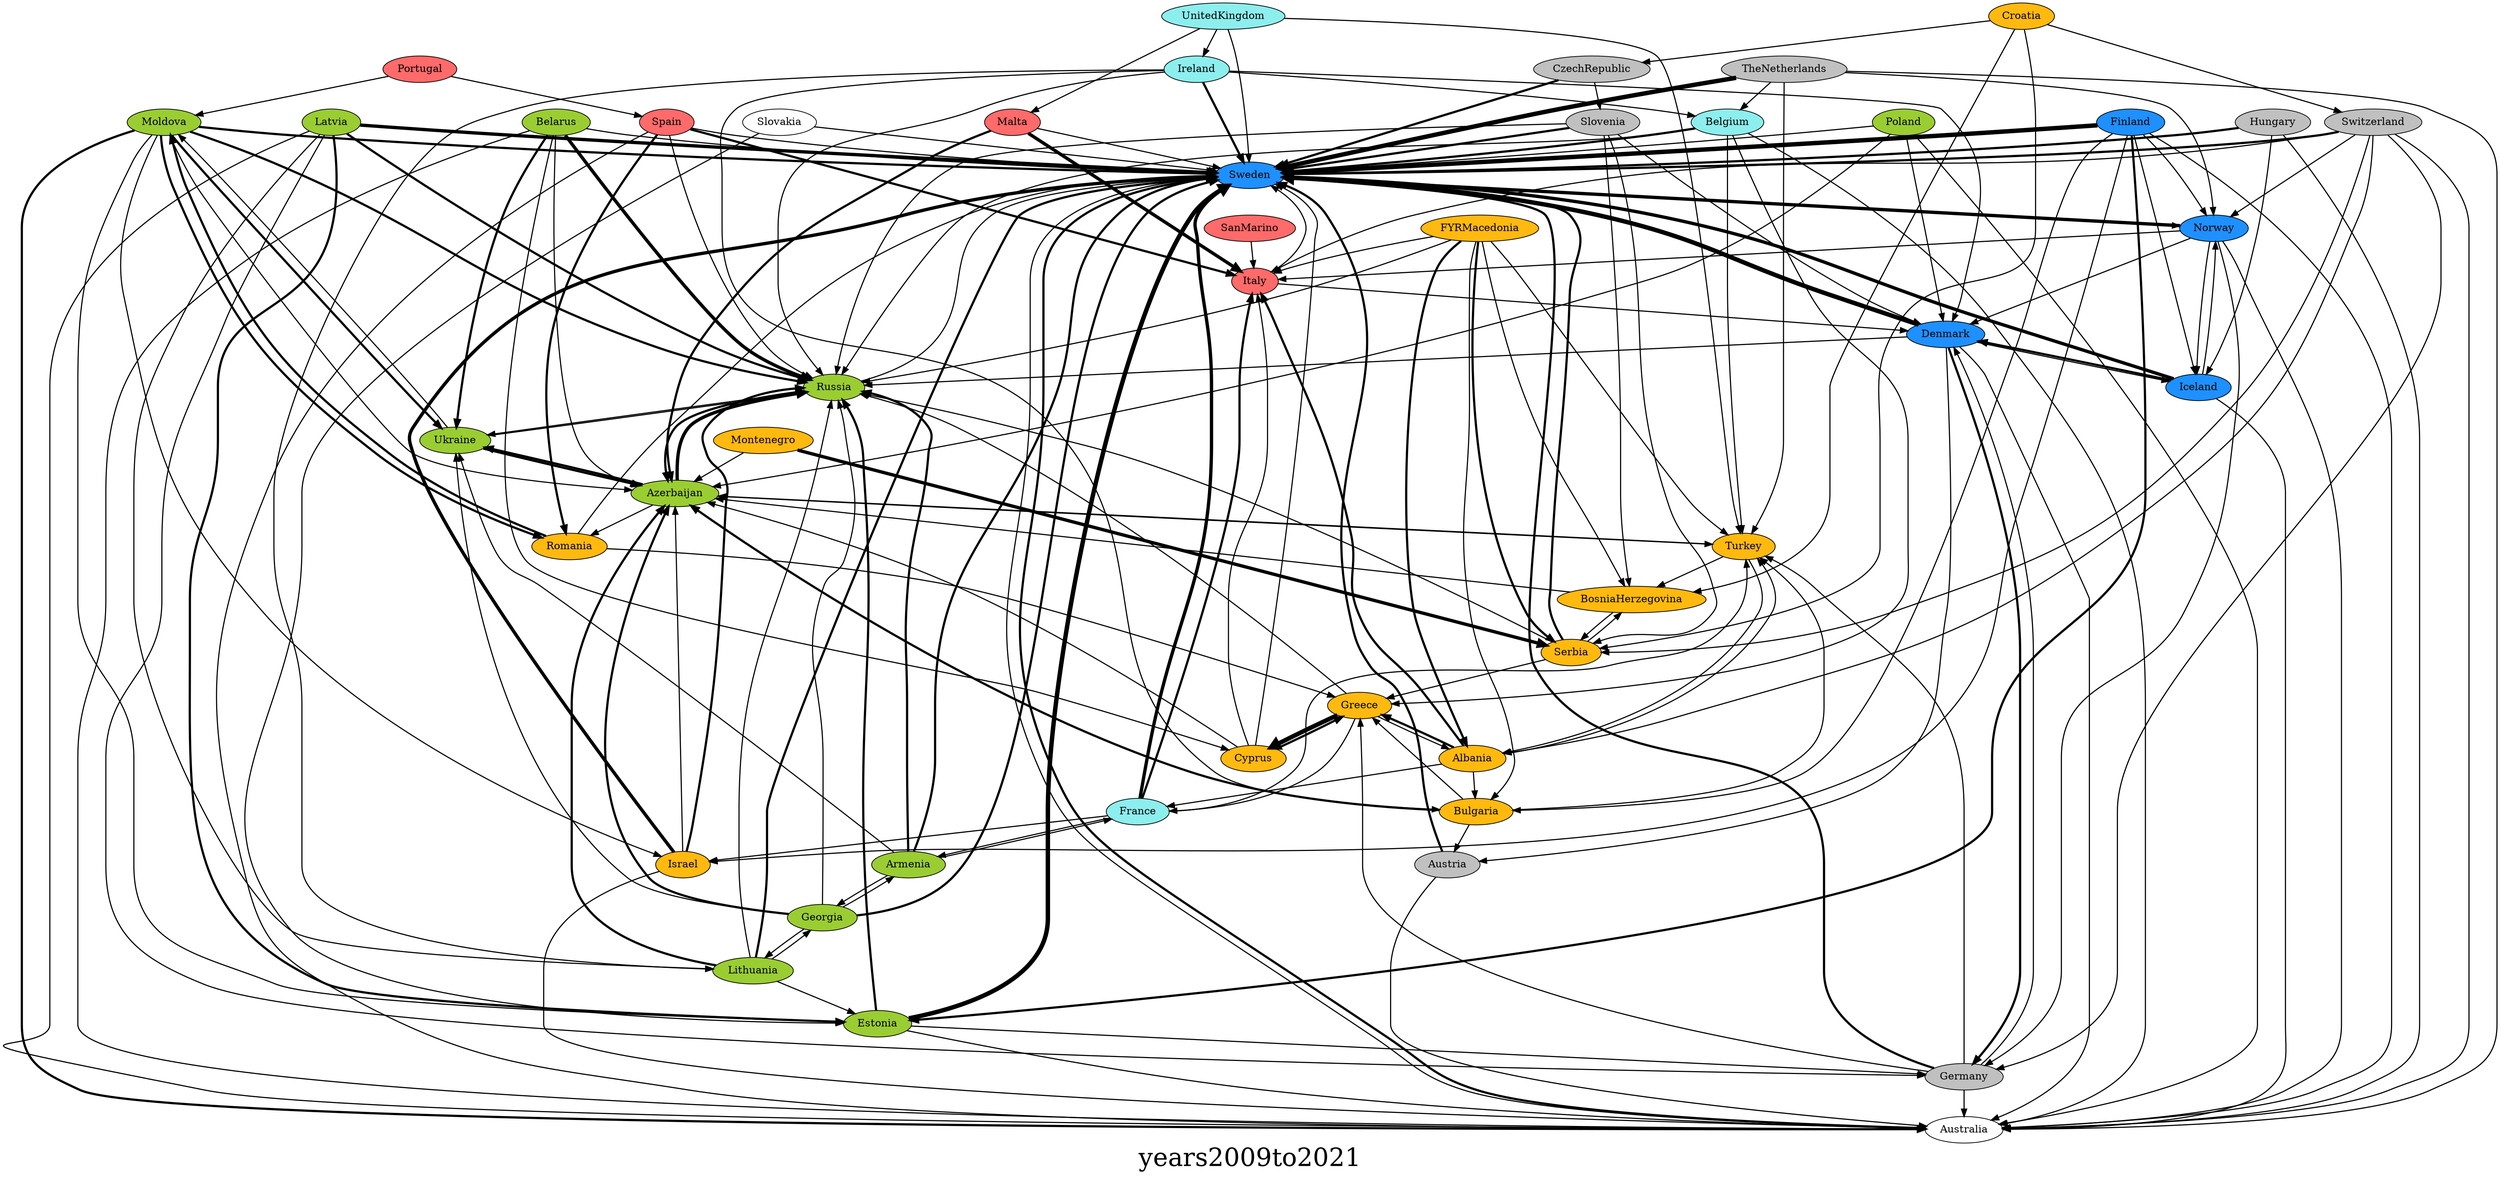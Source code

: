 digraph{ graph [label=years2009to2021, fontsize=34]; Portugal [style=filled,fillcolor=indianred1]; Moldova [style=filled,fillcolor=olivedrab3]; Serbia [style=filled,fillcolor=darkgoldenrod1]; Sweden [style=filled,fillcolor=dodgerblue]; Moldova [style=filled,fillcolor=olivedrab3]; Estonia [style=filled,fillcolor=olivedrab3]; Lithuania [style=filled,fillcolor=olivedrab3]; Azerbaijan [style=filled,fillcolor=olivedrab3]; Sweden [style=filled,fillcolor=dodgerblue]; Moldova [style=filled,fillcolor=olivedrab3]; TheNetherlands [style=filled,fillcolor=gray]; Italy [style=filled,fillcolor=indianred1]; Sweden [style=filled,fillcolor=dodgerblue]; Bulgaria [style=filled,fillcolor=darkgoldenrod1]; Azerbaijan [style=filled,fillcolor=olivedrab3]; Ukraine [style=filled,fillcolor=olivedrab3]; Moldova [style=filled,fillcolor=olivedrab3]; Denmark [style=filled,fillcolor=dodgerblue]; Iceland [style=filled,fillcolor=dodgerblue]; Italy [style=filled,fillcolor=indianred1]; Denmark [style=filled,fillcolor=dodgerblue]; Poland [style=filled,fillcolor=olivedrab3]; Latvia [style=filled,fillcolor=olivedrab3]; Russia [style=filled,fillcolor=olivedrab3]; Estonia [style=filled,fillcolor=olivedrab3]; Moldova [style=filled,fillcolor=olivedrab3]; Russia [style=filled,fillcolor=olivedrab3]; CzechRepublic [style=filled,fillcolor=gray]; Sweden [style=filled,fillcolor=dodgerblue]; Lithuania [style=filled,fillcolor=olivedrab3]; Sweden [style=filled,fillcolor=dodgerblue]; Lithuania [style=filled,fillcolor=olivedrab3]; Russia [style=filled,fillcolor=olivedrab3]; Armenia [style=filled,fillcolor=olivedrab3]; Sweden [style=filled,fillcolor=dodgerblue]; Albania [style=filled,fillcolor=darkgoldenrod1]; Greece [style=filled,fillcolor=darkgoldenrod1]; Belarus [style=filled,fillcolor=olivedrab3]; Sweden [style=filled,fillcolor=dodgerblue]; Finland [style=filled,fillcolor=dodgerblue]; Israel [style=filled,fillcolor=darkgoldenrod1]; Romania [style=filled,fillcolor=darkgoldenrod1]; Sweden [style=filled,fillcolor=dodgerblue]; FYRMacedonia [style=filled,fillcolor=darkgoldenrod1]; BosniaHerzegovina [style=filled,fillcolor=darkgoldenrod1]; UnitedKingdom [style=filled,fillcolor=darkslategray2]; Malta [style=filled,fillcolor=indianred1]; Albania [style=filled,fillcolor=darkgoldenrod1]; France [style=filled,fillcolor=darkslategray2]; Slovenia [style=filled,fillcolor=gray]; Denmark [style=filled,fillcolor=dodgerblue]; Belarus [style=filled,fillcolor=olivedrab3]; Ukraine [style=filled,fillcolor=olivedrab3]; Cyprus [style=filled,fillcolor=darkgoldenrod1]; Azerbaijan [style=filled,fillcolor=olivedrab3]; Greece [style=filled,fillcolor=darkgoldenrod1]; France [style=filled,fillcolor=darkslategray2]; Israel [style=filled,fillcolor=darkgoldenrod1]; Russia [style=filled,fillcolor=olivedrab3]; FYRMacedonia [style=filled,fillcolor=darkgoldenrod1]; Russia [style=filled,fillcolor=olivedrab3]; Spain [style=filled,fillcolor=indianred1]; Russia [style=filled,fillcolor=olivedrab3]; Iceland [style=filled,fillcolor=dodgerblue]; Denmark [style=filled,fillcolor=dodgerblue]; Romania [style=filled,fillcolor=darkgoldenrod1]; Moldova [style=filled,fillcolor=olivedrab3]; Georgia [style=filled,fillcolor=olivedrab3]; Sweden [style=filled,fillcolor=dodgerblue]; Poland [style=filled,fillcolor=olivedrab3]; Sweden [style=filled,fillcolor=dodgerblue]; FYRMacedonia [style=filled,fillcolor=darkgoldenrod1]; Italy [style=filled,fillcolor=indianred1]; Slovenia [style=filled,fillcolor=gray]; Sweden [style=filled,fillcolor=dodgerblue]; Finland [style=filled,fillcolor=dodgerblue]; Bulgaria [style=filled,fillcolor=darkgoldenrod1]; Georgia [style=filled,fillcolor=olivedrab3]; Azerbaijan [style=filled,fillcolor=olivedrab3]; BosniaHerzegovina [style=filled,fillcolor=darkgoldenrod1]; Serbia [style=filled,fillcolor=darkgoldenrod1]; Russia [style=filled,fillcolor=olivedrab3]; Ukraine [style=filled,fillcolor=olivedrab3]; Slovenia [style=filled,fillcolor=gray]; Russia [style=filled,fillcolor=olivedrab3]; Azerbaijan [style=filled,fillcolor=olivedrab3]; Ukraine [style=filled,fillcolor=olivedrab3]; Austria [style=filled,fillcolor=gray]; Armenia [style=filled,fillcolor=olivedrab3]; France [style=filled,fillcolor=darkslategray2]; Finland [style=filled,fillcolor=dodgerblue]; Iceland [style=filled,fillcolor=dodgerblue]; FYRMacedonia [style=filled,fillcolor=darkgoldenrod1]; Bulgaria [style=filled,fillcolor=darkgoldenrod1]; Serbia [style=filled,fillcolor=darkgoldenrod1]; Greece [style=filled,fillcolor=darkgoldenrod1]; FYRMacedonia [style=filled,fillcolor=darkgoldenrod1]; Serbia [style=filled,fillcolor=darkgoldenrod1]; Croatia [style=filled,fillcolor=darkgoldenrod1]; Switzerland [style=filled,fillcolor=gray]; Cyprus [style=filled,fillcolor=darkgoldenrod1]; Italy [style=filled,fillcolor=indianred1]; UnitedKingdom [style=filled,fillcolor=darkslategray2]; Ireland [style=filled,fillcolor=darkslategray2]; Sweden [style=filled,fillcolor=dodgerblue]; FYRMacedonia [style=filled,fillcolor=darkgoldenrod1]; Turkey [style=filled,fillcolor=darkgoldenrod1]; Germany [style=filled,fillcolor=gray]; Greece [style=filled,fillcolor=darkgoldenrod1]; Cyprus [style=filled,fillcolor=darkgoldenrod1]; Ireland [style=filled,fillcolor=darkslategray2]; Lithuania [style=filled,fillcolor=olivedrab3]; Denmark [style=filled,fillcolor=dodgerblue]; Russia [style=filled,fillcolor=olivedrab3]; Latvia [style=filled,fillcolor=olivedrab3]; Sweden [style=filled,fillcolor=dodgerblue]; Switzerland [style=filled,fillcolor=gray]; Albania [style=filled,fillcolor=darkgoldenrod1]; Poland [style=filled,fillcolor=olivedrab3]; Denmark [style=filled,fillcolor=dodgerblue]; Switzerland [style=filled,fillcolor=gray]; Sweden [style=filled,fillcolor=dodgerblue]; Ireland [style=filled,fillcolor=darkslategray2]; Denmark [style=filled,fillcolor=dodgerblue]; France [style=filled,fillcolor=darkslategray2]; Italy [style=filled,fillcolor=indianred1]; France [style=filled,fillcolor=darkslategray2]; Israel [style=filled,fillcolor=darkgoldenrod1]; Moldova [style=filled,fillcolor=olivedrab3]; Romania [style=filled,fillcolor=darkgoldenrod1]; SanMarino [style=filled,fillcolor=indianred1]; Italy [style=filled,fillcolor=indianred1]; Moldova [style=filled,fillcolor=olivedrab3]; Ukraine [style=filled,fillcolor=olivedrab3]; UnitedKingdom [style=filled,fillcolor=darkslategray2]; Turkey [style=filled,fillcolor=darkgoldenrod1]; Israel [style=filled,fillcolor=darkgoldenrod1]; Sweden [style=filled,fillcolor=dodgerblue]; Switzerland [style=filled,fillcolor=gray]; Serbia [style=filled,fillcolor=darkgoldenrod1]; FYRMacedonia [style=filled,fillcolor=darkgoldenrod1]; Albania [style=filled,fillcolor=darkgoldenrod1]; Belgium [style=filled,fillcolor=darkslategray2]; Russia [style=filled,fillcolor=olivedrab3]; Moldova [style=filled,fillcolor=olivedrab3]; Sweden [style=filled,fillcolor=dodgerblue]; Finland [style=filled,fillcolor=dodgerblue]; Sweden [style=filled,fillcolor=dodgerblue]; Serbia [style=filled,fillcolor=darkgoldenrod1]; Russia [style=filled,fillcolor=olivedrab3]; Norway [style=filled,fillcolor=dodgerblue]; Spain [style=filled,fillcolor=indianred1]; CzechRepublic [style=filled,fillcolor=gray]; Slovenia [style=filled,fillcolor=gray]; Norway [style=filled,fillcolor=dodgerblue]; Iceland [style=filled,fillcolor=dodgerblue]; Latvia [style=filled,fillcolor=olivedrab3]; Lithuania [style=filled,fillcolor=olivedrab3]; Hungary [style=filled,fillcolor=gray]; Estonia [style=filled,fillcolor=olivedrab3]; Sweden [style=filled,fillcolor=dodgerblue]; Albania [style=filled,fillcolor=darkgoldenrod1]; Bulgaria [style=filled,fillcolor=darkgoldenrod1]; Croatia [style=filled,fillcolor=darkgoldenrod1]; BosniaHerzegovina [style=filled,fillcolor=darkgoldenrod1]; Russia [style=filled,fillcolor=olivedrab3]; Sweden [style=filled,fillcolor=dodgerblue]; Georgia [style=filled,fillcolor=olivedrab3]; Ukraine [style=filled,fillcolor=olivedrab3]; Turkey [style=filled,fillcolor=darkgoldenrod1]; BosniaHerzegovina [style=filled,fillcolor=darkgoldenrod1]; Bulgaria [style=filled,fillcolor=darkgoldenrod1]; Austria [style=filled,fillcolor=gray]; Belarus [style=filled,fillcolor=olivedrab3]; Malta [style=filled,fillcolor=indianred1]; Italy [style=filled,fillcolor=indianred1]; Turkey [style=filled,fillcolor=darkgoldenrod1]; Azerbaijan [style=filled,fillcolor=olivedrab3]; Moldova [style=filled,fillcolor=olivedrab3]; Israel [style=filled,fillcolor=darkgoldenrod1]; Azerbaijan [style=filled,fillcolor=olivedrab3]; Russia [style=filled,fillcolor=olivedrab3]; BosniaHerzegovina [style=filled,fillcolor=darkgoldenrod1]; Azerbaijan [style=filled,fillcolor=olivedrab3]; Moldova [style=filled,fillcolor=olivedrab3]; Azerbaijan [style=filled,fillcolor=olivedrab3]; Romania [style=filled,fillcolor=darkgoldenrod1]; Armenia [style=filled,fillcolor=olivedrab3]; Georgia [style=filled,fillcolor=olivedrab3]; Norway [style=filled,fillcolor=dodgerblue]; Germany [style=filled,fillcolor=gray]; Belarus [style=filled,fillcolor=olivedrab3]; Cyprus [style=filled,fillcolor=darkgoldenrod1]; Denmark [style=filled,fillcolor=dodgerblue]; Sweden [style=filled,fillcolor=dodgerblue]; Israel [style=filled,fillcolor=darkgoldenrod1]; Azerbaijan [style=filled,fillcolor=olivedrab3]; Austria [style=filled,fillcolor=gray]; Sweden [style=filled,fillcolor=dodgerblue]; Ukraine [style=filled,fillcolor=olivedrab3]; Azerbaijan [style=filled,fillcolor=olivedrab3]; Iceland [style=filled,fillcolor=dodgerblue]; Turkey [style=filled,fillcolor=darkgoldenrod1]; Albania [style=filled,fillcolor=darkgoldenrod1]; Romania [style=filled,fillcolor=darkgoldenrod1]; Greece [style=filled,fillcolor=darkgoldenrod1]; Russia [style=filled,fillcolor=olivedrab3]; Germany [style=filled,fillcolor=gray]; Turkey [style=filled,fillcolor=darkgoldenrod1]; Switzerland [style=filled,fillcolor=gray]; Italy [style=filled,fillcolor=indianred1]; Estonia [style=filled,fillcolor=olivedrab3]; Russia [style=filled,fillcolor=olivedrab3]; UnitedKingdom [style=filled,fillcolor=darkslategray2]; Sweden [style=filled,fillcolor=dodgerblue]; Norway [style=filled,fillcolor=dodgerblue]; Sweden [style=filled,fillcolor=dodgerblue]; Estonia [style=filled,fillcolor=olivedrab3]; Germany [style=filled,fillcolor=gray]; Latvia [style=filled,fillcolor=olivedrab3]; Germany [style=filled,fillcolor=gray]; Bulgaria [style=filled,fillcolor=darkgoldenrod1]; Greece [style=filled,fillcolor=darkgoldenrod1]; Portugal [style=filled,fillcolor=indianred1]; Spain [style=filled,fillcolor=indianred1]; Belgium [style=filled,fillcolor=darkslategray2]; Finland [style=filled,fillcolor=dodgerblue]; Norway [style=filled,fillcolor=dodgerblue]; Sweden [style=filled,fillcolor=dodgerblue]; Norway [style=filled,fillcolor=dodgerblue]; Switzerland [style=filled,fillcolor=gray]; Germany [style=filled,fillcolor=gray]; Ukraine [style=filled,fillcolor=olivedrab3]; Russia [style=filled,fillcolor=olivedrab3]; Denmark [style=filled,fillcolor=dodgerblue]; Germany [style=filled,fillcolor=gray]; Albania [style=filled,fillcolor=darkgoldenrod1]; Italy [style=filled,fillcolor=indianred1]; Slovenia [style=filled,fillcolor=gray]; Serbia [style=filled,fillcolor=darkgoldenrod1]; Cyprus [style=filled,fillcolor=darkgoldenrod1]; Sweden [style=filled,fillcolor=dodgerblue]; TheNetherlands [style=filled,fillcolor=gray]; Turkey [style=filled,fillcolor=darkgoldenrod1]; Belarus [style=filled,fillcolor=olivedrab3]; Azerbaijan [style=filled,fillcolor=olivedrab3]; France [style=filled,fillcolor=darkslategray2]; Sweden [style=filled,fillcolor=dodgerblue]; Spain [style=filled,fillcolor=indianred1]; Italy [style=filled,fillcolor=indianred1]; Azerbaijan [style=filled,fillcolor=olivedrab3]; Turkey [style=filled,fillcolor=darkgoldenrod1]; Iceland [style=filled,fillcolor=dodgerblue]; Norway [style=filled,fillcolor=dodgerblue]; Switzerland [style=filled,fillcolor=gray]; Norway [style=filled,fillcolor=dodgerblue]; Armenia [style=filled,fillcolor=olivedrab3]; Ukraine [style=filled,fillcolor=olivedrab3]; Georgia [style=filled,fillcolor=olivedrab3]; Armenia [style=filled,fillcolor=olivedrab3]; Russia [style=filled,fillcolor=olivedrab3]; Hungary [style=filled,fillcolor=gray]; Sweden [style=filled,fillcolor=dodgerblue]; Ireland [style=filled,fillcolor=darkslategray2]; Sweden [style=filled,fillcolor=dodgerblue]; Spain [style=filled,fillcolor=indianred1]; Romania [style=filled,fillcolor=darkgoldenrod1]; Denmark [style=filled,fillcolor=dodgerblue]; Austria [style=filled,fillcolor=gray]; Poland [style=filled,fillcolor=olivedrab3]; Azerbaijan [style=filled,fillcolor=olivedrab3]; Finland [style=filled,fillcolor=dodgerblue]; Russia [style=filled,fillcolor=olivedrab3]; Azerbaijan [style=filled,fillcolor=olivedrab3]; Norway [style=filled,fillcolor=dodgerblue]; Denmark [style=filled,fillcolor=dodgerblue]; Spain [style=filled,fillcolor=indianred1]; Sweden [style=filled,fillcolor=dodgerblue]; Belgium [style=filled,fillcolor=darkslategray2]; Sweden [style=filled,fillcolor=dodgerblue]; Germany [style=filled,fillcolor=gray]; Germany [style=filled,fillcolor=gray]; Sweden [style=filled,fillcolor=dodgerblue]; Germany [style=filled,fillcolor=gray]; Denmark [style=filled,fillcolor=dodgerblue]; Ireland [style=filled,fillcolor=darkslategray2]; Belgium [style=filled,fillcolor=darkslategray2]; Iceland [style=filled,fillcolor=dodgerblue]; Sweden [style=filled,fillcolor=dodgerblue]; Cyprus [style=filled,fillcolor=darkgoldenrod1]; Greece [style=filled,fillcolor=darkgoldenrod1]; Croatia [style=filled,fillcolor=darkgoldenrod1]; Serbia [style=filled,fillcolor=darkgoldenrod1]; Albania [style=filled,fillcolor=darkgoldenrod1]; Turkey [style=filled,fillcolor=darkgoldenrod1]; Ireland [style=filled,fillcolor=darkslategray2]; Bulgaria [style=filled,fillcolor=darkgoldenrod1]; Greece [style=filled,fillcolor=darkgoldenrod1]; Albania [style=filled,fillcolor=darkgoldenrod1]; Belarus [style=filled,fillcolor=olivedrab3]; Russia [style=filled,fillcolor=olivedrab3]; Israel [style=filled,fillcolor=darkgoldenrod1]; Norway [style=filled,fillcolor=dodgerblue]; Italy [style=filled,fillcolor=indianred1]; Ireland [style=filled,fillcolor=darkslategray2]; Russia [style=filled,fillcolor=olivedrab3]; Hungary [style=filled,fillcolor=gray]; Iceland [style=filled,fillcolor=dodgerblue]; Malta [style=filled,fillcolor=indianred1]; Sweden [style=filled,fillcolor=dodgerblue]; Serbia [style=filled,fillcolor=darkgoldenrod1]; BosniaHerzegovina [style=filled,fillcolor=darkgoldenrod1]; Lithuania [style=filled,fillcolor=olivedrab3]; Estonia [style=filled,fillcolor=olivedrab3]; TheNetherlands [style=filled,fillcolor=gray]; Sweden [style=filled,fillcolor=dodgerblue]; Bulgaria [style=filled,fillcolor=darkgoldenrod1]; Turkey [style=filled,fillcolor=darkgoldenrod1]; Estonia [style=filled,fillcolor=olivedrab3]; TheNetherlands [style=filled,fillcolor=gray]; Belgium [style=filled,fillcolor=darkslategray2]; France [style=filled,fillcolor=darkslategray2]; Armenia [style=filled,fillcolor=olivedrab3]; TheNetherlands [style=filled,fillcolor=gray]; Norway [style=filled,fillcolor=dodgerblue]; Georgia [style=filled,fillcolor=olivedrab3]; Lithuania [style=filled,fillcolor=olivedrab3]; Belgium [style=filled,fillcolor=darkslategray2]; Greece [style=filled,fillcolor=darkgoldenrod1]; Belgium [style=filled,fillcolor=darkslategray2]; Turkey [style=filled,fillcolor=darkgoldenrod1]; Georgia [style=filled,fillcolor=olivedrab3]; Russia [style=filled,fillcolor=olivedrab3]; Montenegro [style=filled,fillcolor=darkgoldenrod1]; Azerbaijan [style=filled,fillcolor=olivedrab3]; Croatia [style=filled,fillcolor=darkgoldenrod1]; CzechRepublic [style=filled,fillcolor=gray]; Switzerland [style=filled,fillcolor=gray]; Finland [style=filled,fillcolor=dodgerblue]; Estonia [style=filled,fillcolor=olivedrab3]; Slovenia [style=filled,fillcolor=gray]; BosniaHerzegovina [style=filled,fillcolor=darkgoldenrod1]; Malta [style=filled,fillcolor=indianred1]; Azerbaijan [style=filled,fillcolor=olivedrab3]; France [style=filled,fillcolor=darkslategray2]; Turkey [style=filled,fillcolor=darkgoldenrod1]; Lithuania [style=filled,fillcolor=olivedrab3]; Georgia [style=filled,fillcolor=olivedrab3]; Latvia [style=filled,fillcolor=olivedrab3]; Estonia [style=filled,fillcolor=olivedrab3]; Montenegro [style=filled,fillcolor=darkgoldenrod1]; Serbia [style=filled,fillcolor=darkgoldenrod1]; Sweden [style=filled,fillcolor=dodgerblue]; Latvia [style=filled,fillcolor=olivedrab3]; Portugal->Moldova [penwidth=1.5];Serbia->Sweden [penwidth=3.0];Moldova->Estonia [penwidth=1.5];Lithuania->Azerbaijan [penwidth=3.0];Slovakia->Sweden [penwidth=1.5];Moldova->Australia [penwidth=3.0];TheNetherlands->Australia [penwidth=1.5];Italy->Sweden [penwidth=1.5];Bulgaria->Azerbaijan [penwidth=3.0];Ukraine->Moldova [penwidth=1.5];Denmark->Iceland [penwidth=1.5];Italy->Denmark [penwidth=1.5];Poland->Australia [penwidth=1.5];Latvia->Russia [penwidth=3.0];Estonia->Australia [penwidth=1.5];Moldova->Russia [penwidth=3.0];CzechRepublic->Sweden [penwidth=3.0];Lithuania->Sweden [penwidth=3.0];Lithuania->Russia [penwidth=1.5];Armenia->Sweden [penwidth=3.0];Albania->Greece [penwidth=3.0];Belarus->Sweden [penwidth=1.5];Finland->Israel [penwidth=1.5];Romania->Sweden [penwidth=1.5];FYRMacedonia->BosniaHerzegovina [penwidth=1.5];UnitedKingdom->Malta [penwidth=1.5];Albania->France [penwidth=1.5];Slovenia->Denmark [penwidth=1.5];Belarus->Ukraine [penwidth=3.0];Cyprus->Azerbaijan [penwidth=1.5];Greece->France [penwidth=1.5];Israel->Russia [penwidth=3.0];FYRMacedonia->Russia [penwidth=1.5];Spain->Russia [penwidth=1.5];Iceland->Denmark [penwidth=3.0];Denmark->Australia [penwidth=1.5];Romania->Moldova [penwidth=3.0];Georgia->Sweden [penwidth=3.0];Poland->Sweden [penwidth=1.5];FYRMacedonia->Italy [penwidth=1.5];Slovenia->Sweden [penwidth=3.0];Finland->Bulgaria [penwidth=1.5];Georgia->Azerbaijan [penwidth=3.0];BosniaHerzegovina->Serbia [penwidth=1.5];Russia->Ukraine [penwidth=1.5];Slovenia->Russia [penwidth=1.5];Azerbaijan->Ukraine [penwidth=3.0];Austria->Australia [penwidth=1.5];Armenia->France [penwidth=1.5];Finland->Iceland [penwidth=1.5];FYRMacedonia->Bulgaria [penwidth=1.5];Serbia->Greece [penwidth=1.5];FYRMacedonia->Serbia [penwidth=3.0];Croatia->Switzerland [penwidth=1.5];Cyprus->Italy [penwidth=1.5];UnitedKingdom->Ireland [penwidth=1.5];Sweden->Australia [penwidth=1.5];FYRMacedonia->Turkey [penwidth=1.5];Germany->Greece [penwidth=1.5];Greece->Cyprus [penwidth=6.0];Ireland->Lithuania [penwidth=1.5];Denmark->Russia [penwidth=1.5];Latvia->Sweden [penwidth=4.5];Switzerland->Albania [penwidth=1.5];Poland->Denmark [penwidth=1.5];Switzerland->Sweden [penwidth=3.0];Ireland->Denmark [penwidth=1.5];France->Italy [penwidth=3.0];France->Israel [penwidth=1.5];Moldova->Romania [penwidth=3.0];SanMarino->Italy [penwidth=1.5];Moldova->Ukraine [penwidth=3.0];UnitedKingdom->Turkey [penwidth=1.5];Israel->Sweden [penwidth=4.5];Switzerland->Serbia [penwidth=1.5];FYRMacedonia->Albania [penwidth=3.0];Belgium->Russia [penwidth=1.5];Moldova->Sweden [penwidth=3.0];Finland->Sweden [penwidth=6.0];Serbia->Russia [penwidth=1.5];Norway->Australia [penwidth=1.5];Spain->Australia [penwidth=1.5];CzechRepublic->Slovenia [penwidth=1.5];Norway->Iceland [penwidth=1.5];Latvia->Lithuania [penwidth=1.5];Hungary->Australia [penwidth=1.5];Estonia->Sweden [penwidth=6.0];Albania->Bulgaria [penwidth=1.5];Croatia->BosniaHerzegovina [penwidth=1.5];Russia->Sweden [penwidth=1.5];Georgia->Ukraine [penwidth=1.5];Turkey->BosniaHerzegovina [penwidth=1.5];Bulgaria->Austria [penwidth=1.5];Belarus->Australia [penwidth=1.5];Malta->Italy [penwidth=4.5];Turkey->Azerbaijan [penwidth=1.5];Moldova->Israel [penwidth=1.5];Azerbaijan->Russia [penwidth=4.5];BosniaHerzegovina->Azerbaijan [penwidth=1.5];Moldova->Azerbaijan [penwidth=1.5];Azerbaijan->Romania [penwidth=1.5];Armenia->Georgia [penwidth=1.5];Norway->Germany [penwidth=1.5];Belarus->Cyprus [penwidth=1.5];Denmark->Sweden [penwidth=6.0];Israel->Azerbaijan [penwidth=1.5];Austria->Sweden [penwidth=3.0];Ukraine->Azerbaijan [penwidth=3.0];Iceland->Australia [penwidth=1.5];Turkey->Albania [penwidth=1.5];Romania->Greece [penwidth=1.5];Greece->Russia [penwidth=1.5];Germany->Turkey [penwidth=1.5];Switzerland->Italy [penwidth=1.5];Estonia->Russia [penwidth=3.0];UnitedKingdom->Sweden [penwidth=1.5];Norway->Sweden [penwidth=4.5];Estonia->Germany [penwidth=1.5];Latvia->Germany [penwidth=1.5];Bulgaria->Greece [penwidth=1.5];Portugal->Spain [penwidth=1.5];Belgium->Australia [penwidth=1.5];Finland->Norway [penwidth=1.5];Sweden->Norway [penwidth=1.5];Switzerland->Germany [penwidth=1.5];Ukraine->Russia [penwidth=1.5];Denmark->Germany [penwidth=3.0];Albania->Italy [penwidth=3.0];Slovenia->Serbia [penwidth=1.5];Cyprus->Sweden [penwidth=1.5];TheNetherlands->Turkey [penwidth=1.5];Belarus->Azerbaijan [penwidth=1.5];France->Sweden [penwidth=4.5];Spain->Italy [penwidth=3.0];Azerbaijan->Turkey [penwidth=1.5];Iceland->Norway [penwidth=1.5];Switzerland->Norway [penwidth=1.5];Armenia->Ukraine [penwidth=1.5];Georgia->Armenia [penwidth=1.5];Armenia->Russia [penwidth=3.0];Hungary->Sweden [penwidth=3.0];Ireland->Sweden [penwidth=3.0];Spain->Romania [penwidth=3.0];Denmark->Austria [penwidth=1.5];Poland->Azerbaijan [penwidth=1.5];Finland->Australia [penwidth=1.5];Russia->Azerbaijan [penwidth=3.0];Norway->Denmark [penwidth=1.5];Spain->Sweden [penwidth=1.5];Belgium->Sweden [penwidth=3.0];Germany->Australia [penwidth=1.5];Germany->Sweden [penwidth=3.0];Germany->Denmark [penwidth=1.5];Ireland->Belgium [penwidth=1.5];Iceland->Sweden [penwidth=4.5];Cyprus->Greece [penwidth=3.0];Croatia->Serbia [penwidth=1.5];Albania->Turkey [penwidth=1.5];Ireland->Bulgaria [penwidth=1.5];Greece->Albania [penwidth=1.5];Belarus->Russia [penwidth=4.5];Israel->Australia [penwidth=1.5];Norway->Italy [penwidth=1.5];Ireland->Russia [penwidth=1.5];Hungary->Iceland [penwidth=1.5];Malta->Sweden [penwidth=1.5];Serbia->BosniaHerzegovina [penwidth=1.5];Lithuania->Estonia [penwidth=1.5];TheNetherlands->Sweden [penwidth=6.0];Bulgaria->Turkey [penwidth=1.5];Slovakia->Estonia [penwidth=1.5];TheNetherlands->Belgium [penwidth=1.5];France->Armenia [penwidth=1.5];TheNetherlands->Norway [penwidth=1.5];Georgia->Lithuania [penwidth=1.5];Belgium->Greece [penwidth=1.5];Belgium->Turkey [penwidth=1.5];Georgia->Russia [penwidth=1.5];Montenegro->Azerbaijan [penwidth=1.5];Croatia->CzechRepublic [penwidth=1.5];Switzerland->Australia [penwidth=1.5];Finland->Estonia [penwidth=3.0];Slovenia->BosniaHerzegovina [penwidth=1.5];Malta->Azerbaijan [penwidth=3.0];France->Turkey [penwidth=1.5];Lithuania->Georgia [penwidth=1.5];Latvia->Estonia [penwidth=3.0];Montenegro->Serbia [penwidth=4.5];Australia->Sweden [penwidth=3.0];Latvia->Australia [penwidth=1.5];}
